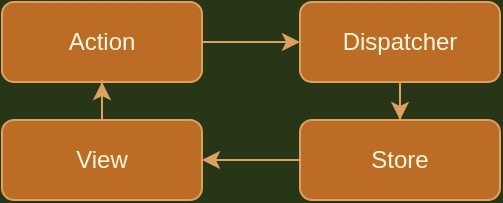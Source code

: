 <mxfile version="16.5.6" type="device"><diagram id="Ein0eMs1-Db0XuVyYV6h" name="Page-1"><mxGraphModel dx="545" dy="630" grid="1" gridSize="10" guides="1" tooltips="1" connect="1" arrows="1" fold="1" page="1" pageScale="1" pageWidth="850" pageHeight="1100" background="#283618" math="0" shadow="0"><root><mxCell id="0"/><mxCell id="1" parent="0"/><mxCell id="ifPobIou1vcZz52nqp4z-12" style="edgeStyle=orthogonalEdgeStyle;rounded=0;orthogonalLoop=1;jettySize=auto;html=1;entryX=0;entryY=0.5;entryDx=0;entryDy=0;labelBackgroundColor=#283618;strokeColor=#DDA15E;fontColor=#FEFAE0;" parent="1" source="ifPobIou1vcZz52nqp4z-1" target="ifPobIou1vcZz52nqp4z-9" edge="1"><mxGeometry relative="1" as="geometry"/></mxCell><mxCell id="ifPobIou1vcZz52nqp4z-1" value="Action" style="rounded=1;whiteSpace=wrap;html=1;fillColor=#BC6C25;strokeColor=#DDA15E;fontColor=#FEFAE0;" parent="1" vertex="1"><mxGeometry x="130" y="230" width="100" height="40" as="geometry"/></mxCell><mxCell id="ifPobIou1vcZz52nqp4z-13" style="edgeStyle=orthogonalEdgeStyle;rounded=0;orthogonalLoop=1;jettySize=auto;html=1;entryX=0.5;entryY=0;entryDx=0;entryDy=0;labelBackgroundColor=#283618;strokeColor=#DDA15E;fontColor=#FEFAE0;" parent="1" source="ifPobIou1vcZz52nqp4z-9" target="ifPobIou1vcZz52nqp4z-11" edge="1"><mxGeometry relative="1" as="geometry"/></mxCell><mxCell id="ifPobIou1vcZz52nqp4z-9" value="Dispatcher" style="rounded=1;whiteSpace=wrap;html=1;fillColor=#BC6C25;strokeColor=#DDA15E;fontColor=#FEFAE0;" parent="1" vertex="1"><mxGeometry x="279" y="230" width="100" height="40" as="geometry"/></mxCell><mxCell id="ifPobIou1vcZz52nqp4z-15" style="edgeStyle=orthogonalEdgeStyle;rounded=0;orthogonalLoop=1;jettySize=auto;html=1;entryX=0.5;entryY=1;entryDx=0;entryDy=0;labelBackgroundColor=#283618;strokeColor=#DDA15E;fontColor=#FEFAE0;" parent="1" source="ifPobIou1vcZz52nqp4z-10" target="ifPobIou1vcZz52nqp4z-1" edge="1"><mxGeometry relative="1" as="geometry"/></mxCell><mxCell id="ifPobIou1vcZz52nqp4z-10" value="View" style="rounded=1;whiteSpace=wrap;html=1;fillColor=#BC6C25;strokeColor=#DDA15E;fontColor=#FEFAE0;" parent="1" vertex="1"><mxGeometry x="130" y="289" width="100" height="40" as="geometry"/></mxCell><mxCell id="ifPobIou1vcZz52nqp4z-14" style="edgeStyle=orthogonalEdgeStyle;rounded=0;orthogonalLoop=1;jettySize=auto;html=1;entryX=1;entryY=0.5;entryDx=0;entryDy=0;labelBackgroundColor=#283618;strokeColor=#DDA15E;fontColor=#FEFAE0;" parent="1" source="ifPobIou1vcZz52nqp4z-11" target="ifPobIou1vcZz52nqp4z-10" edge="1"><mxGeometry relative="1" as="geometry"><mxPoint x="240" y="355" as="targetPoint"/></mxGeometry></mxCell><mxCell id="ifPobIou1vcZz52nqp4z-11" value="Store" style="rounded=1;whiteSpace=wrap;html=1;fillColor=#BC6C25;strokeColor=#DDA15E;fontColor=#FEFAE0;" parent="1" vertex="1"><mxGeometry x="279" y="289" width="100" height="40" as="geometry"/></mxCell></root></mxGraphModel></diagram></mxfile>